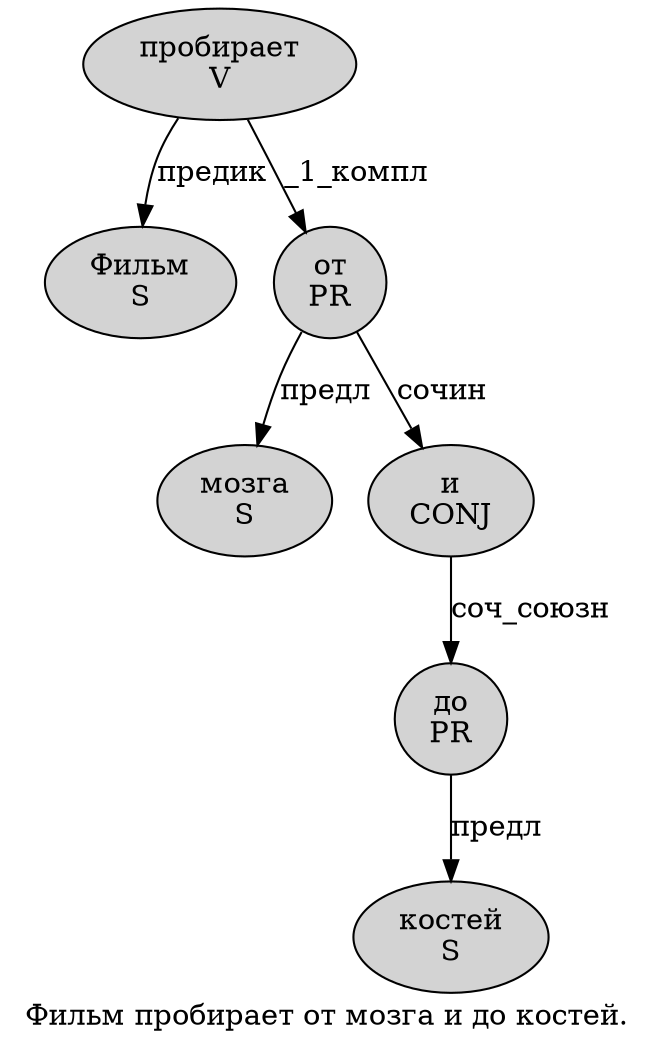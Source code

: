 digraph SENTENCE_923 {
	graph [label="Фильм пробирает от мозга и до костей."]
	node [style=filled]
		0 [label="Фильм
S" color="" fillcolor=lightgray penwidth=1 shape=ellipse]
		1 [label="пробирает
V" color="" fillcolor=lightgray penwidth=1 shape=ellipse]
		2 [label="от
PR" color="" fillcolor=lightgray penwidth=1 shape=ellipse]
		3 [label="мозга
S" color="" fillcolor=lightgray penwidth=1 shape=ellipse]
		4 [label="и
CONJ" color="" fillcolor=lightgray penwidth=1 shape=ellipse]
		5 [label="до
PR" color="" fillcolor=lightgray penwidth=1 shape=ellipse]
		6 [label="костей
S" color="" fillcolor=lightgray penwidth=1 shape=ellipse]
			2 -> 3 [label="предл"]
			2 -> 4 [label="сочин"]
			1 -> 0 [label="предик"]
			1 -> 2 [label="_1_компл"]
			5 -> 6 [label="предл"]
			4 -> 5 [label="соч_союзн"]
}